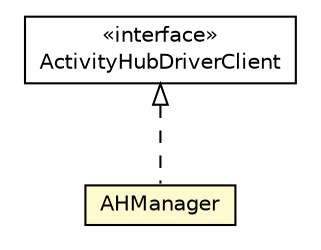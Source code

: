 #!/usr/local/bin/dot
#
# Class diagram 
# Generated by UMLGraph version R5_6-24-gf6e263 (http://www.umlgraph.org/)
#

digraph G {
	edge [fontname="Helvetica",fontsize=10,labelfontname="Helvetica",labelfontsize=10];
	node [fontname="Helvetica",fontsize=10,shape=plaintext];
	nodesep=0.25;
	ranksep=0.5;
	// org.universAAL.lddi.lib.activityhub.driver.interfaces.ActivityHubDriverClient
	c42989 [label=<<table title="org.universAAL.lddi.lib.activityhub.driver.interfaces.ActivityHubDriverClient" border="0" cellborder="1" cellspacing="0" cellpadding="2" port="p" href="../../lib/activityhub/driver/interfaces/ActivityHubDriverClient.html">
		<tr><td><table border="0" cellspacing="0" cellpadding="1">
<tr><td align="center" balign="center"> &#171;interface&#187; </td></tr>
<tr><td align="center" balign="center"> ActivityHubDriverClient </td></tr>
		</table></td></tr>
		</table>>, URL="../../lib/activityhub/driver/interfaces/ActivityHubDriverClient.html", fontname="Helvetica", fontcolor="black", fontsize=10.0];
	// org.universAAL.lddi.exporter.activityhub.AHManager
	c42996 [label=<<table title="org.universAAL.lddi.exporter.activityhub.AHManager" border="0" cellborder="1" cellspacing="0" cellpadding="2" port="p" bgcolor="lemonChiffon" href="./AHManager.html">
		<tr><td><table border="0" cellspacing="0" cellpadding="1">
<tr><td align="center" balign="center"> AHManager </td></tr>
		</table></td></tr>
		</table>>, URL="./AHManager.html", fontname="Helvetica", fontcolor="black", fontsize=10.0];
	//org.universAAL.lddi.exporter.activityhub.AHManager implements org.universAAL.lddi.lib.activityhub.driver.interfaces.ActivityHubDriverClient
	c42989:p -> c42996:p [dir=back,arrowtail=empty,style=dashed];
}

